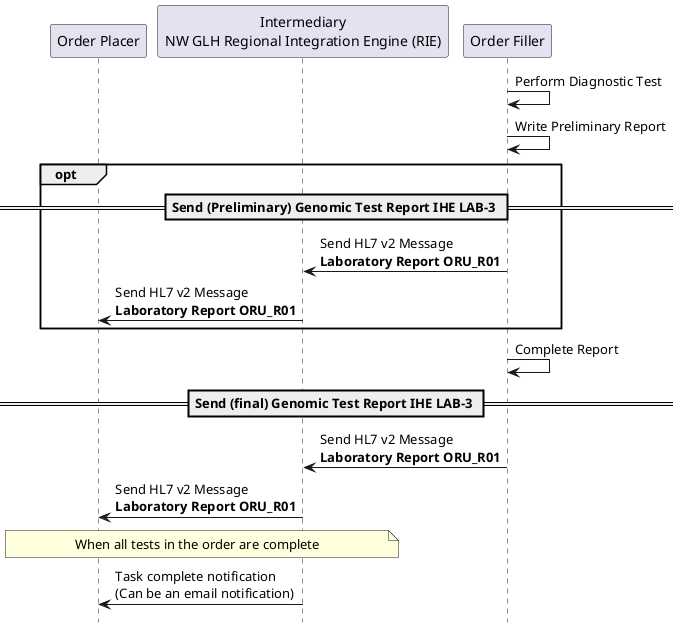 @startuml

hide footbox

participant "Order Placer" as EPR
participant "Intermediary\nNW GLH Regional Integration Engine (RIE)" as TIE
participant "Order Filler" as LIMS

LIMS -> LIMS: Perform Diagnostic Test
LIMS -> LIMS: Write Preliminary Report

opt
== Send (Preliminary) Genomic Test Report IHE LAB-3 ==
LIMS -> TIE: Send HL7 v2 Message\n**Laboratory Report ORU_R01**
TIE -> EPR: Send HL7 v2 Message\n**Laboratory Report ORU_R01**
end
LIMS -> LIMS: Complete Report

== Send (final) Genomic Test Report IHE LAB-3 ==
LIMS -> TIE: Send HL7 v2 Message\n**Laboratory Report ORU_R01**
TIE -> EPR: Send HL7 v2 Message\n**Laboratory Report ORU_R01**

note over EPR, TIE
When all tests in the order are complete
end note
TIE -> EPR: Task complete notification\n(Can be an email notification)

@enduml
